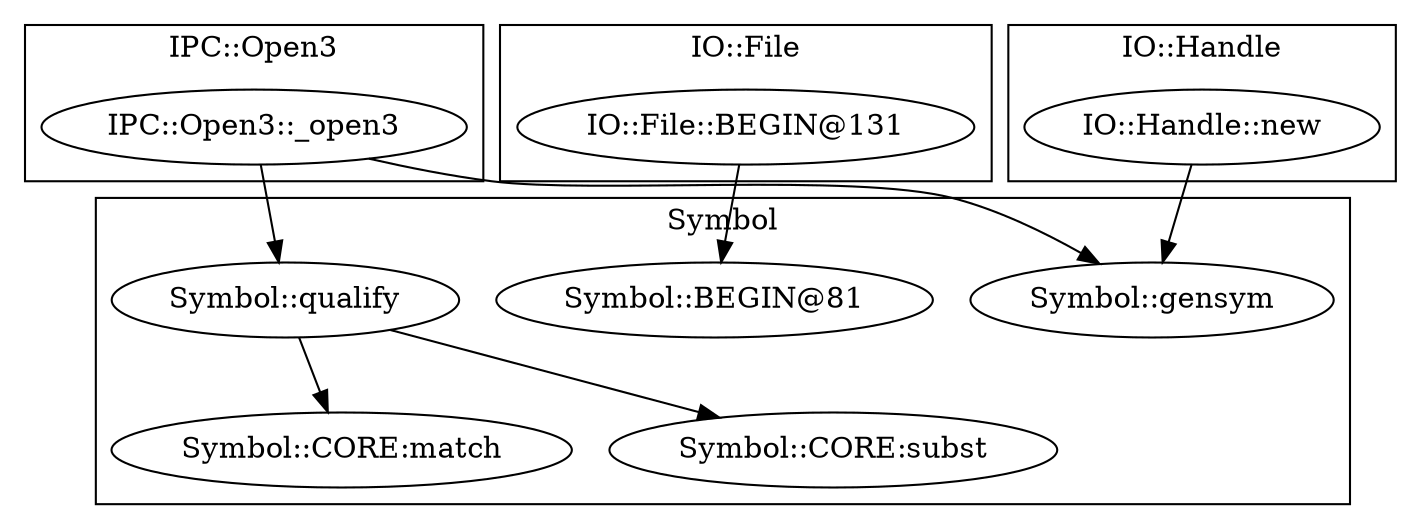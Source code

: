 digraph {
graph [overlap=false]
subgraph cluster_Symbol {
	label="Symbol";
	"Symbol::gensym";
	"Symbol::CORE:match";
	"Symbol::CORE:subst";
	"Symbol::BEGIN@81";
	"Symbol::qualify";
}
subgraph cluster_IPC_Open3 {
	label="IPC::Open3";
	"IPC::Open3::_open3";
}
subgraph cluster_IO_File {
	label="IO::File";
	"IO::File::BEGIN@131";
}
subgraph cluster_IO_Handle {
	label="IO::Handle";
	"IO::Handle::new";
}
"Symbol::qualify" -> "Symbol::CORE:subst";
"IPC::Open3::_open3" -> "Symbol::qualify";
"Symbol::qualify" -> "Symbol::CORE:match";
"IO::File::BEGIN@131" -> "Symbol::BEGIN@81";
"IPC::Open3::_open3" -> "Symbol::gensym";
"IO::Handle::new" -> "Symbol::gensym";
}
